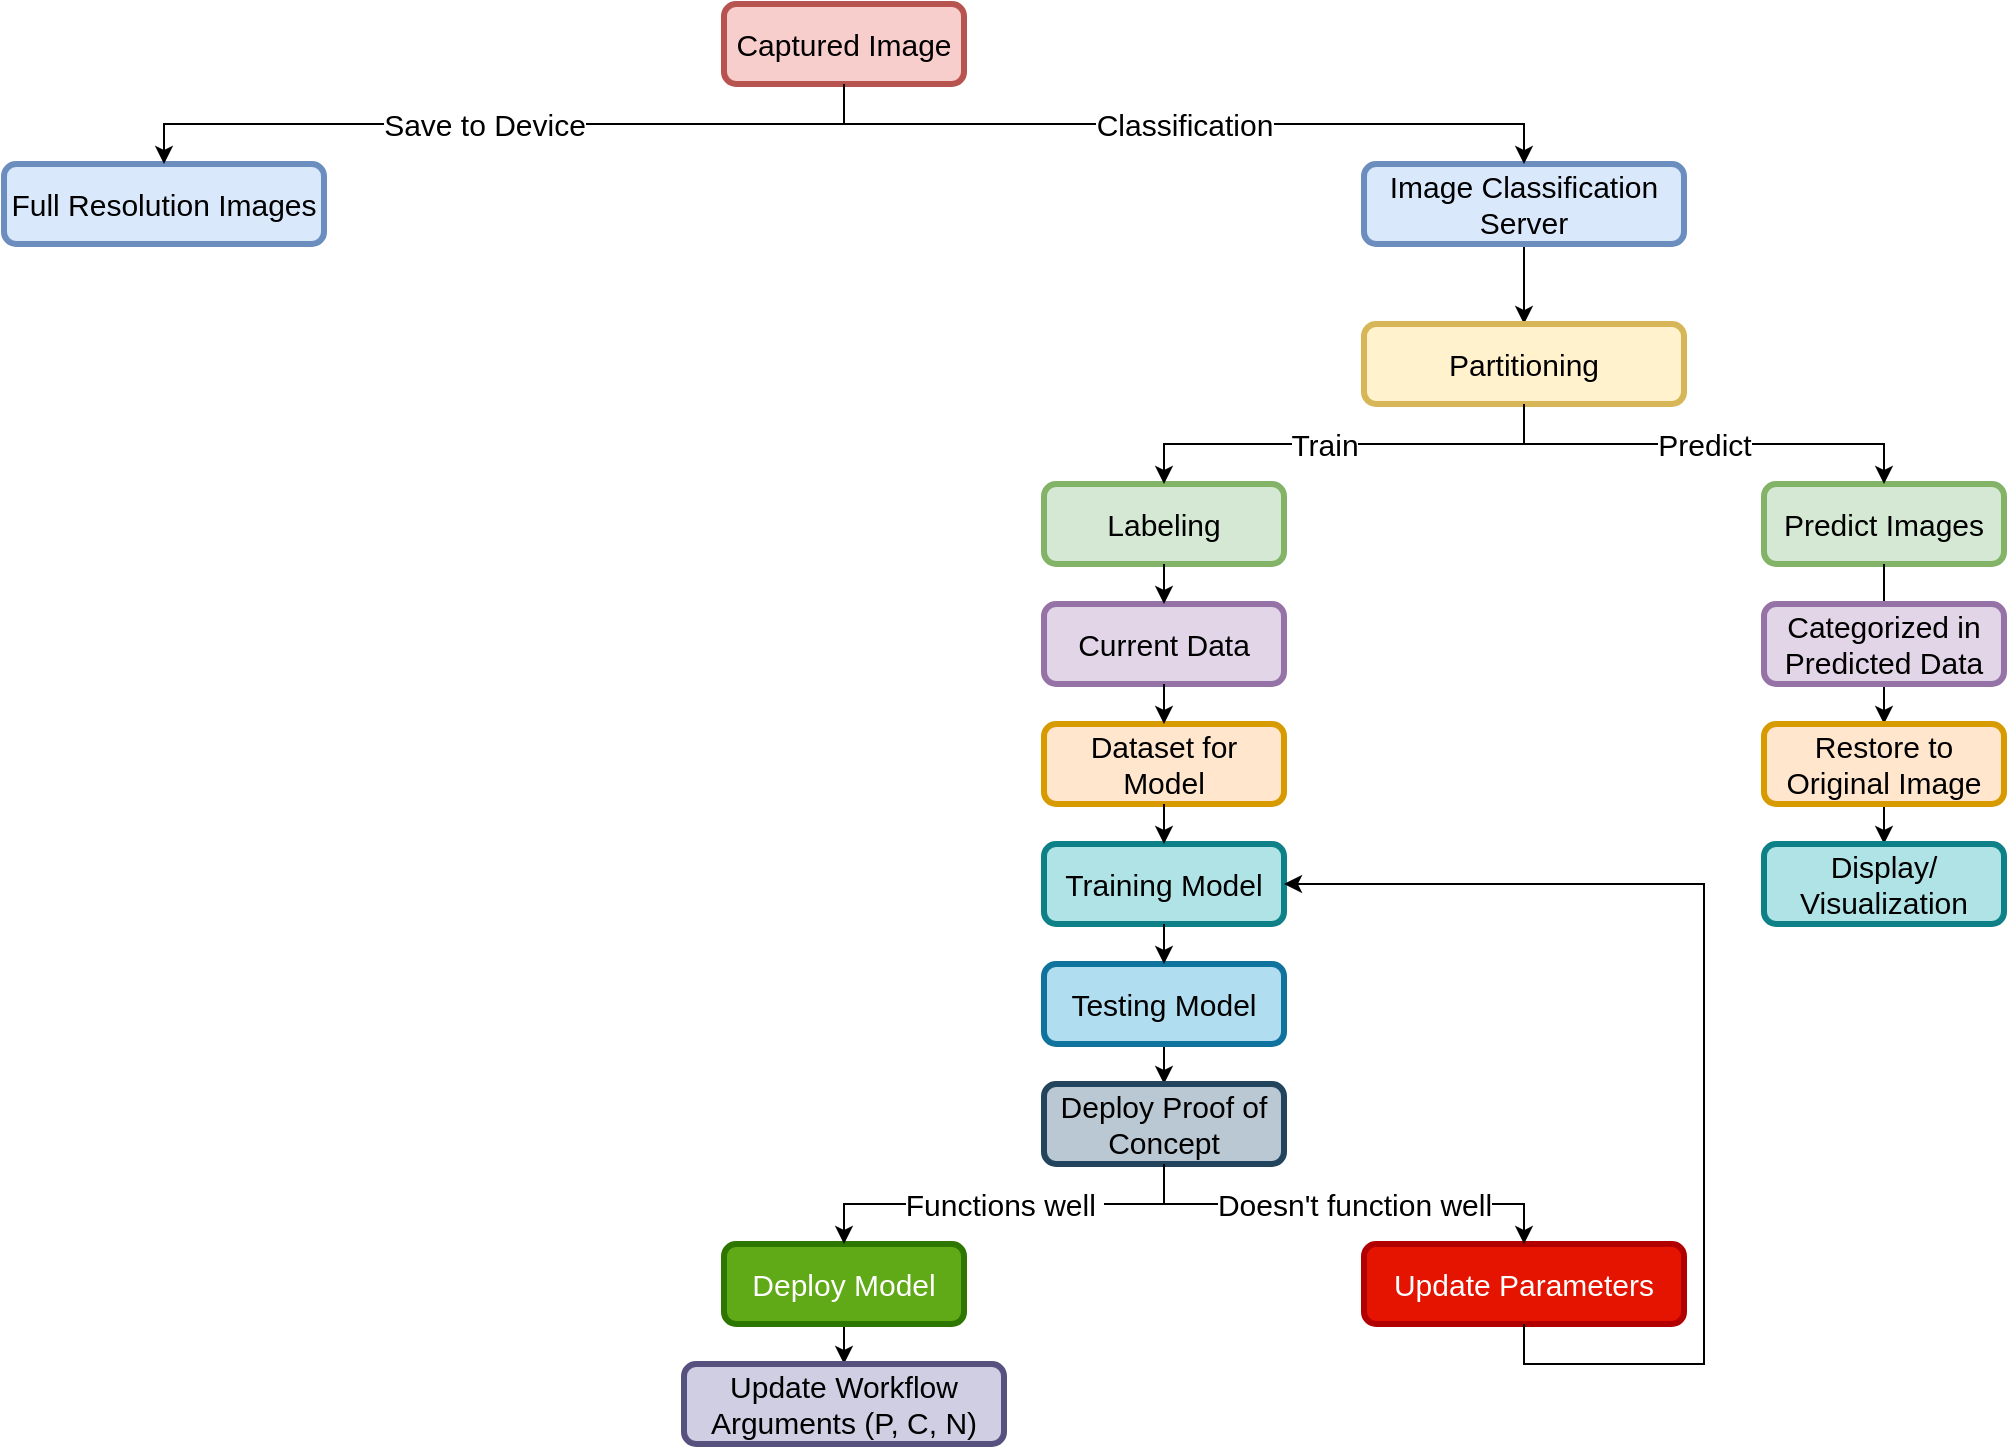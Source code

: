 <mxfile version="20.8.8" type="device"><diagram id="prtHgNgQTEPvFCAcTncT" name="Page-1"><mxGraphModel dx="1647" dy="904" grid="1" gridSize="10" guides="1" tooltips="1" connect="1" arrows="1" fold="1" page="1" pageScale="1" pageWidth="1169" pageHeight="827" math="0" shadow="0"><root><mxCell id="0"/><mxCell id="1" parent="0"/><mxCell id="5nCo_9Ka3MwaBnBpED0d-1" value="&lt;span style=&quot;font-size: 15px;&quot;&gt;Captured Image&lt;/span&gt;" style="rounded=1;whiteSpace=wrap;html=1;fillColor=#f8cecc;strokeColor=#b85450;strokeWidth=3;" parent="1" vertex="1"><mxGeometry x="440" y="40" width="120" height="40" as="geometry"/></mxCell><mxCell id="5nCo_9Ka3MwaBnBpED0d-2" value="&lt;span style=&quot;font-size: 15px;&quot;&gt;Full Resolution Images&lt;/span&gt;" style="rounded=1;whiteSpace=wrap;html=1;fillColor=#dae8fc;strokeColor=#6c8ebf;strokeWidth=3;" parent="1" vertex="1"><mxGeometry x="80" y="120" width="160" height="40" as="geometry"/></mxCell><mxCell id="5nCo_9Ka3MwaBnBpED0d-26" value="" style="edgeStyle=orthogonalEdgeStyle;rounded=0;orthogonalLoop=1;jettySize=auto;html=1;fontSize=15;" parent="1" source="5nCo_9Ka3MwaBnBpED0d-3" target="5nCo_9Ka3MwaBnBpED0d-4" edge="1"><mxGeometry relative="1" as="geometry"/></mxCell><mxCell id="5nCo_9Ka3MwaBnBpED0d-3" value="&lt;span style=&quot;font-size: 15px;&quot;&gt;Image Classification Server&lt;/span&gt;" style="rounded=1;whiteSpace=wrap;html=1;fillColor=#dae8fc;strokeColor=#6c8ebf;strokeWidth=3;" parent="1" vertex="1"><mxGeometry x="760" y="120" width="160" height="40" as="geometry"/></mxCell><mxCell id="5nCo_9Ka3MwaBnBpED0d-4" value="&lt;span style=&quot;font-size: 15px;&quot;&gt;Partitioning&lt;/span&gt;" style="rounded=1;whiteSpace=wrap;html=1;fillColor=#fff2cc;strokeColor=#d6b656;strokeWidth=3;" parent="1" vertex="1"><mxGeometry x="760" y="200" width="160" height="40" as="geometry"/></mxCell><mxCell id="5nCo_9Ka3MwaBnBpED0d-5" value="&lt;span style=&quot;font-size: 15px;&quot;&gt;Labeling&lt;/span&gt;" style="rounded=1;whiteSpace=wrap;html=1;fillColor=#d5e8d4;strokeColor=#82b366;strokeWidth=3;" parent="1" vertex="1"><mxGeometry x="600" y="280" width="120" height="40" as="geometry"/></mxCell><mxCell id="5nCo_9Ka3MwaBnBpED0d-28" value="" style="edgeStyle=orthogonalEdgeStyle;rounded=0;orthogonalLoop=1;jettySize=auto;html=1;fontSize=15;startArrow=none;" parent="1" source="5nCo_9Ka3MwaBnBpED0d-31" target="5nCo_9Ka3MwaBnBpED0d-27" edge="1"><mxGeometry relative="1" as="geometry"/></mxCell><mxCell id="5nCo_9Ka3MwaBnBpED0d-6" value="&lt;span style=&quot;font-size: 15px;&quot;&gt;Predict Images&lt;/span&gt;" style="rounded=1;whiteSpace=wrap;html=1;fillColor=#d5e8d4;strokeColor=#82b366;strokeWidth=3;" parent="1" vertex="1"><mxGeometry x="960" y="280" width="120" height="40" as="geometry"/></mxCell><mxCell id="5nCo_9Ka3MwaBnBpED0d-7" value="&lt;span style=&quot;font-size: 15px;&quot;&gt;Current Data&lt;/span&gt;" style="rounded=1;whiteSpace=wrap;html=1;fillColor=#e1d5e7;strokeColor=#9673a6;strokeWidth=3;" parent="1" vertex="1"><mxGeometry x="600" y="340" width="120" height="40" as="geometry"/></mxCell><mxCell id="5nCo_9Ka3MwaBnBpED0d-8" value="&lt;span style=&quot;font-size: 15px;&quot;&gt;Dataset for Model&lt;/span&gt;" style="rounded=1;whiteSpace=wrap;html=1;fillColor=#ffe6cc;strokeColor=#d79b00;strokeWidth=3;" parent="1" vertex="1"><mxGeometry x="600" y="400" width="120" height="40" as="geometry"/></mxCell><mxCell id="5nCo_9Ka3MwaBnBpED0d-9" value="&lt;span style=&quot;font-size: 15px;&quot;&gt;Training Model&lt;/span&gt;" style="rounded=1;whiteSpace=wrap;html=1;fillColor=#b0e3e6;strokeColor=#0e8088;strokeWidth=3;" parent="1" vertex="1"><mxGeometry x="600" y="460" width="120" height="40" as="geometry"/></mxCell><mxCell id="5nCo_9Ka3MwaBnBpED0d-20" value="" style="edgeStyle=orthogonalEdgeStyle;rounded=0;orthogonalLoop=1;jettySize=auto;html=1;fontSize=15;" parent="1" source="5nCo_9Ka3MwaBnBpED0d-10" target="5nCo_9Ka3MwaBnBpED0d-11" edge="1"><mxGeometry relative="1" as="geometry"/></mxCell><mxCell id="5nCo_9Ka3MwaBnBpED0d-10" value="&lt;span style=&quot;font-size: 15px;&quot;&gt;Testing Model&lt;/span&gt;" style="rounded=1;whiteSpace=wrap;html=1;fillColor=#b1ddf0;strokeColor=#10739e;strokeWidth=3;" parent="1" vertex="1"><mxGeometry x="600" y="520" width="120" height="40" as="geometry"/></mxCell><mxCell id="5nCo_9Ka3MwaBnBpED0d-11" value="&lt;span style=&quot;font-size: 15px;&quot;&gt;Deploy Proof of Concept&lt;/span&gt;" style="rounded=1;whiteSpace=wrap;html=1;fillColor=#bac8d3;strokeColor=#23445d;strokeWidth=3;" parent="1" vertex="1"><mxGeometry x="600" y="580" width="120" height="40" as="geometry"/></mxCell><mxCell id="5nCo_9Ka3MwaBnBpED0d-41" value="" style="edgeStyle=orthogonalEdgeStyle;rounded=0;orthogonalLoop=1;jettySize=auto;html=1;fontSize=15;" parent="1" source="5nCo_9Ka3MwaBnBpED0d-12" target="5nCo_9Ka3MwaBnBpED0d-13" edge="1"><mxGeometry relative="1" as="geometry"/></mxCell><mxCell id="5nCo_9Ka3MwaBnBpED0d-12" value="&lt;span style=&quot;font-size: 15px;&quot;&gt;Deploy Model&lt;/span&gt;" style="rounded=1;whiteSpace=wrap;html=1;fillColor=#60a917;strokeColor=#2D7600;strokeWidth=3;fontColor=#ffffff;" parent="1" vertex="1"><mxGeometry x="440" y="660" width="120" height="40" as="geometry"/></mxCell><mxCell id="5nCo_9Ka3MwaBnBpED0d-13" value="&lt;span style=&quot;font-size: 15px;&quot;&gt;Update Workflow Arguments (P, C, N)&lt;/span&gt;" style="rounded=1;whiteSpace=wrap;html=1;fillColor=#d0cee2;strokeColor=#56517e;strokeWidth=3;" parent="1" vertex="1"><mxGeometry x="420" y="720" width="160" height="40" as="geometry"/></mxCell><mxCell id="5nCo_9Ka3MwaBnBpED0d-14" value="&lt;span style=&quot;font-size: 15px;&quot;&gt;Update Parameters&lt;/span&gt;" style="rounded=1;whiteSpace=wrap;html=1;fillColor=#e51400;strokeColor=#B20000;strokeWidth=3;fontColor=#ffffff;" parent="1" vertex="1"><mxGeometry x="760" y="660" width="160" height="40" as="geometry"/></mxCell><mxCell id="5nCo_9Ka3MwaBnBpED0d-16" value="" style="endArrow=classic;html=1;rounded=0;fontSize=15;exitX=0.5;exitY=1;exitDx=0;exitDy=0;entryX=0.5;entryY=0;entryDx=0;entryDy=0;" parent="1" source="5nCo_9Ka3MwaBnBpED0d-5" target="5nCo_9Ka3MwaBnBpED0d-7" edge="1"><mxGeometry width="50" height="50" relative="1" as="geometry"><mxPoint x="660" y="370" as="sourcePoint"/><mxPoint x="710" y="320" as="targetPoint"/></mxGeometry></mxCell><mxCell id="5nCo_9Ka3MwaBnBpED0d-17" value="" style="endArrow=classic;html=1;rounded=0;fontSize=15;exitX=0.5;exitY=1;exitDx=0;exitDy=0;entryX=0.5;entryY=0;entryDx=0;entryDy=0;" parent="1" source="5nCo_9Ka3MwaBnBpED0d-7" target="5nCo_9Ka3MwaBnBpED0d-8" edge="1"><mxGeometry width="50" height="50" relative="1" as="geometry"><mxPoint x="670" y="330" as="sourcePoint"/><mxPoint x="670" y="350" as="targetPoint"/></mxGeometry></mxCell><mxCell id="5nCo_9Ka3MwaBnBpED0d-18" value="" style="endArrow=classic;html=1;rounded=0;fontSize=15;exitX=0.5;exitY=1;exitDx=0;exitDy=0;entryX=0.5;entryY=0;entryDx=0;entryDy=0;" parent="1" source="5nCo_9Ka3MwaBnBpED0d-8" target="5nCo_9Ka3MwaBnBpED0d-9" edge="1"><mxGeometry width="50" height="50" relative="1" as="geometry"><mxPoint x="680" y="340" as="sourcePoint"/><mxPoint x="680" y="360" as="targetPoint"/></mxGeometry></mxCell><mxCell id="5nCo_9Ka3MwaBnBpED0d-19" value="" style="endArrow=classic;html=1;rounded=0;fontSize=15;exitX=0.5;exitY=1;exitDx=0;exitDy=0;entryX=0.5;entryY=0;entryDx=0;entryDy=0;" parent="1" source="5nCo_9Ka3MwaBnBpED0d-9" target="5nCo_9Ka3MwaBnBpED0d-10" edge="1"><mxGeometry width="50" height="50" relative="1" as="geometry"><mxPoint x="690" y="350" as="sourcePoint"/><mxPoint x="690" y="370" as="targetPoint"/></mxGeometry></mxCell><mxCell id="5nCo_9Ka3MwaBnBpED0d-21" value="" style="endArrow=classic;html=1;rounded=0;fontSize=15;exitX=0.5;exitY=1;exitDx=0;exitDy=0;entryX=0.5;entryY=0;entryDx=0;entryDy=0;" parent="1" source="5nCo_9Ka3MwaBnBpED0d-11" target="5nCo_9Ka3MwaBnBpED0d-12" edge="1"><mxGeometry relative="1" as="geometry"><mxPoint x="640" y="630" as="sourcePoint"/><mxPoint x="740" y="630" as="targetPoint"/><Array as="points"><mxPoint x="660" y="640"/><mxPoint x="500" y="640"/></Array></mxGeometry></mxCell><mxCell id="5nCo_9Ka3MwaBnBpED0d-22" value="Functions well&amp;nbsp;" style="edgeLabel;resizable=0;html=1;align=center;verticalAlign=middle;strokeWidth=3;fontSize=15;" parent="5nCo_9Ka3MwaBnBpED0d-21" connectable="0" vertex="1"><mxGeometry relative="1" as="geometry"><mxPoint as="offset"/></mxGeometry></mxCell><mxCell id="5nCo_9Ka3MwaBnBpED0d-23" value="" style="endArrow=classic;html=1;rounded=0;fontSize=15;entryX=0.5;entryY=0;entryDx=0;entryDy=0;" parent="1" target="5nCo_9Ka3MwaBnBpED0d-14" edge="1"><mxGeometry relative="1" as="geometry"><mxPoint x="660" y="640" as="sourcePoint"/><mxPoint x="740" y="630" as="targetPoint"/><Array as="points"><mxPoint x="840" y="640"/></Array></mxGeometry></mxCell><mxCell id="5nCo_9Ka3MwaBnBpED0d-24" value="Doesn't function well" style="edgeLabel;resizable=0;html=1;align=center;verticalAlign=middle;strokeWidth=3;fontSize=15;" parent="5nCo_9Ka3MwaBnBpED0d-23" connectable="0" vertex="1"><mxGeometry relative="1" as="geometry"><mxPoint x="-5" as="offset"/></mxGeometry></mxCell><mxCell id="5nCo_9Ka3MwaBnBpED0d-25" value="" style="endArrow=classic;html=1;rounded=0;fontSize=15;exitX=0.5;exitY=1;exitDx=0;exitDy=0;entryX=1;entryY=0.5;entryDx=0;entryDy=0;" parent="1" source="5nCo_9Ka3MwaBnBpED0d-14" target="5nCo_9Ka3MwaBnBpED0d-9" edge="1"><mxGeometry width="50" height="50" relative="1" as="geometry"><mxPoint x="660" y="650" as="sourcePoint"/><mxPoint x="710" y="600" as="targetPoint"/><Array as="points"><mxPoint x="840" y="720"/><mxPoint x="930" y="720"/><mxPoint x="930" y="480"/></Array></mxGeometry></mxCell><mxCell id="5nCo_9Ka3MwaBnBpED0d-30" value="" style="edgeStyle=orthogonalEdgeStyle;rounded=0;orthogonalLoop=1;jettySize=auto;html=1;fontSize=15;" parent="1" source="5nCo_9Ka3MwaBnBpED0d-27" target="5nCo_9Ka3MwaBnBpED0d-29" edge="1"><mxGeometry relative="1" as="geometry"/></mxCell><mxCell id="5nCo_9Ka3MwaBnBpED0d-27" value="&lt;span style=&quot;font-size: 15px;&quot;&gt;Restore to Original Image&lt;/span&gt;" style="rounded=1;whiteSpace=wrap;html=1;fillColor=#ffe6cc;strokeColor=#d79b00;strokeWidth=3;" parent="1" vertex="1"><mxGeometry x="960" y="400" width="120" height="40" as="geometry"/></mxCell><mxCell id="5nCo_9Ka3MwaBnBpED0d-29" value="&lt;span style=&quot;font-size: 15px;&quot;&gt;Display/ Visualization&lt;/span&gt;" style="rounded=1;whiteSpace=wrap;html=1;fillColor=#b0e3e6;strokeColor=#0e8088;strokeWidth=3;" parent="1" vertex="1"><mxGeometry x="960" y="460" width="120" height="40" as="geometry"/></mxCell><mxCell id="5nCo_9Ka3MwaBnBpED0d-32" value="" style="edgeStyle=orthogonalEdgeStyle;rounded=0;orthogonalLoop=1;jettySize=auto;html=1;fontSize=15;endArrow=none;" parent="1" source="5nCo_9Ka3MwaBnBpED0d-6" target="5nCo_9Ka3MwaBnBpED0d-31" edge="1"><mxGeometry relative="1" as="geometry"><mxPoint x="1020" y="320" as="sourcePoint"/><mxPoint x="1020" y="400" as="targetPoint"/></mxGeometry></mxCell><mxCell id="5nCo_9Ka3MwaBnBpED0d-31" value="&lt;span style=&quot;font-size: 15px;&quot;&gt;Categorized in Predicted Data&lt;/span&gt;" style="rounded=1;whiteSpace=wrap;html=1;fillColor=#e1d5e7;strokeColor=#9673a6;strokeWidth=3;" parent="1" vertex="1"><mxGeometry x="960" y="340" width="120" height="40" as="geometry"/></mxCell><mxCell id="5nCo_9Ka3MwaBnBpED0d-33" value="" style="endArrow=classic;html=1;rounded=0;fontSize=15;exitX=0.5;exitY=1;exitDx=0;exitDy=0;entryX=0.5;entryY=0;entryDx=0;entryDy=0;" parent="1" source="5nCo_9Ka3MwaBnBpED0d-4" target="5nCo_9Ka3MwaBnBpED0d-6" edge="1"><mxGeometry relative="1" as="geometry"><mxPoint x="800" y="470" as="sourcePoint"/><mxPoint x="900" y="470" as="targetPoint"/><Array as="points"><mxPoint x="840" y="260"/><mxPoint x="1020" y="260"/></Array></mxGeometry></mxCell><mxCell id="5nCo_9Ka3MwaBnBpED0d-34" value="Predict" style="edgeLabel;resizable=0;html=1;align=center;verticalAlign=middle;strokeWidth=3;fontSize=15;" parent="5nCo_9Ka3MwaBnBpED0d-33" connectable="0" vertex="1"><mxGeometry relative="1" as="geometry"/></mxCell><mxCell id="5nCo_9Ka3MwaBnBpED0d-35" value="" style="endArrow=classic;html=1;rounded=0;fontSize=15;entryX=0.5;entryY=0;entryDx=0;entryDy=0;" parent="1" target="5nCo_9Ka3MwaBnBpED0d-5" edge="1"><mxGeometry relative="1" as="geometry"><mxPoint x="840" y="260" as="sourcePoint"/><mxPoint x="900" y="470" as="targetPoint"/><Array as="points"><mxPoint x="660" y="260"/></Array></mxGeometry></mxCell><mxCell id="5nCo_9Ka3MwaBnBpED0d-36" value="Train" style="edgeLabel;resizable=0;html=1;align=center;verticalAlign=middle;strokeWidth=3;fontSize=15;" parent="5nCo_9Ka3MwaBnBpED0d-35" connectable="0" vertex="1"><mxGeometry relative="1" as="geometry"/></mxCell><mxCell id="5nCo_9Ka3MwaBnBpED0d-37" value="" style="endArrow=classic;html=1;rounded=0;fontSize=15;exitX=0.5;exitY=1;exitDx=0;exitDy=0;" parent="1" source="5nCo_9Ka3MwaBnBpED0d-1" edge="1"><mxGeometry relative="1" as="geometry"><mxPoint x="500" y="100" as="sourcePoint"/><mxPoint x="840" y="120" as="targetPoint"/><Array as="points"><mxPoint x="500" y="100"/><mxPoint x="840" y="100"/></Array></mxGeometry></mxCell><mxCell id="5nCo_9Ka3MwaBnBpED0d-38" value="Classification" style="edgeLabel;resizable=0;html=1;align=center;verticalAlign=middle;strokeWidth=3;fontSize=15;" parent="5nCo_9Ka3MwaBnBpED0d-37" connectable="0" vertex="1"><mxGeometry relative="1" as="geometry"/></mxCell><mxCell id="5nCo_9Ka3MwaBnBpED0d-39" value="" style="endArrow=classic;html=1;rounded=0;fontSize=15;entryX=0.5;entryY=0;entryDx=0;entryDy=0;" parent="1" target="5nCo_9Ka3MwaBnBpED0d-2" edge="1"><mxGeometry relative="1" as="geometry"><mxPoint x="500" y="100" as="sourcePoint"/><mxPoint x="230" y="220" as="targetPoint"/><Array as="points"><mxPoint x="160" y="100"/></Array></mxGeometry></mxCell><mxCell id="5nCo_9Ka3MwaBnBpED0d-40" value="Save to Device" style="edgeLabel;resizable=0;html=1;align=center;verticalAlign=middle;strokeWidth=3;fontSize=15;" parent="5nCo_9Ka3MwaBnBpED0d-39" connectable="0" vertex="1"><mxGeometry relative="1" as="geometry"/></mxCell></root></mxGraphModel></diagram></mxfile>
